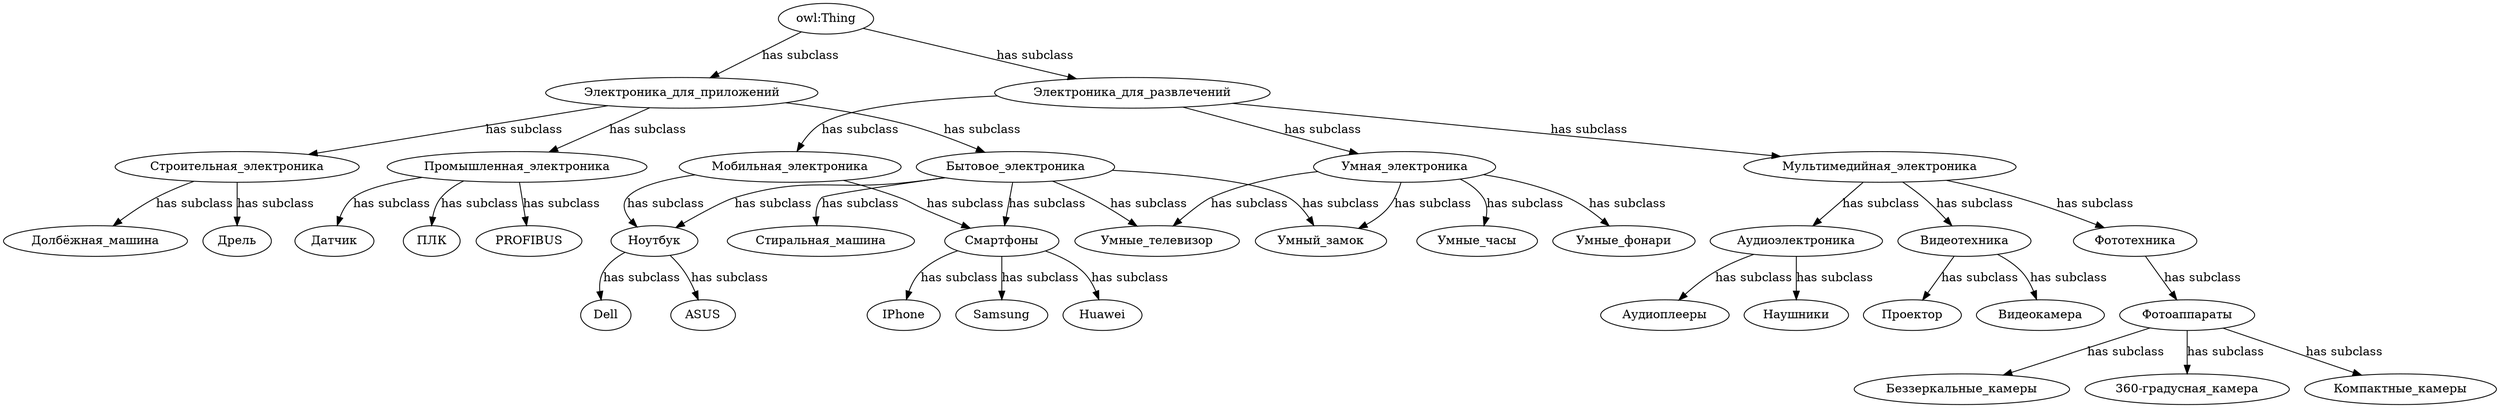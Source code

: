 digraph g {
	"Промышленная_электроника" -> "ПЛК" [label="has subclass"]
	"Умная_электроника" -> "Умные_часы" [label="has subclass"]
	"Мобильная_электроника" -> "Смартфоны" [label="has subclass"]
	"Мультимедийная_электроника" -> "Видеотехника" [label="has subclass"]
	"Мультимедийная_электроника" -> "Фототехника" [label="has subclass"]
	"Аудиоэлектроника" -> "Аудиоплееры" [label="has subclass"]
	"Электроника_для_развлечений" -> "Мультимедийная_электроника" [label="has subclass"]
	"Строительная_электроника" -> "Долбёжная_машина" [label="has subclass"]
	"Ноутбук" -> "ASUS" [label="has subclass"]
	"Бытовое_электроника" -> "Ноутбук" [label="has subclass"]
	"Электроника_для_приложений" -> "Строительная_электроника" [label="has subclass"]
	"Видеотехника" -> "Проектор" [label="has subclass"]
	"Смартфоны" -> "Samsung" [label="has subclass"]
	"Умная_электроника" -> "Умные_телевизор" [label="has subclass"]
	"Бытовое_электроника" -> "Смартфоны" [label="has subclass"]
	"Мультимедийная_электроника" -> "Аудиоэлектроника" [label="has subclass"]
	"Умная_электроника" -> "Умные_фонари" [label="has subclass"]
	"owl:Thing" -> "Электроника_для_приложений" [label="has subclass"]
	"Промышленная_электроника" -> "PROFIBUS" [label="has subclass"]
	"owl:Thing" -> "Электроника_для_развлечений" [label="has subclass"]
	"Умная_электроника" -> "Умный_замок" [label="has subclass"]
	"Фотоаппараты" -> "Беззеркальные_камеры" [label="has subclass"]
	"Аудиоэлектроника" -> "Наушники" [label="has subclass"]
	"Ноутбук" -> "Dell" [label="has subclass"]
	"Смартфоны" -> "Huawei" [label="has subclass"]
	"Смартфоны" -> "IPhone" [label="has subclass"]
	"Электроника_для_развлечений" -> "Умная_электроника" [label="has subclass"]
	"Промышленная_электроника" -> "Датчик" [label="has subclass"]
	"Видеотехника" -> "Видеокамера" [label="has subclass"]
	"Электроника_для_развлечений" -> "Мобильная_электроника" [label="has subclass"]
	"Бытовое_электроника" -> "Умные_телевизор" [label="has subclass"]
	"Фотоаппараты" -> "360-градусная_камера" [label="has subclass"]
	"Бытовое_электроника" -> "Стиральная_машина" [label="has subclass"]
	"Строительная_электроника" -> "Дрель" [label="has subclass"]
	"Электроника_для_приложений" -> "Промышленная_электроника" [label="has subclass"]
	"Фототехника" -> "Фотоаппараты" [label="has subclass"]
	"Мобильная_электроника" -> "Ноутбук" [label="has subclass"]
	"Фотоаппараты" -> "Компактные_камеры" [label="has subclass"]
	"Бытовое_электроника" -> "Умный_замок" [label="has subclass"]
	"Электроника_для_приложений" -> "Бытовое_электроника" [label="has subclass"]
}
